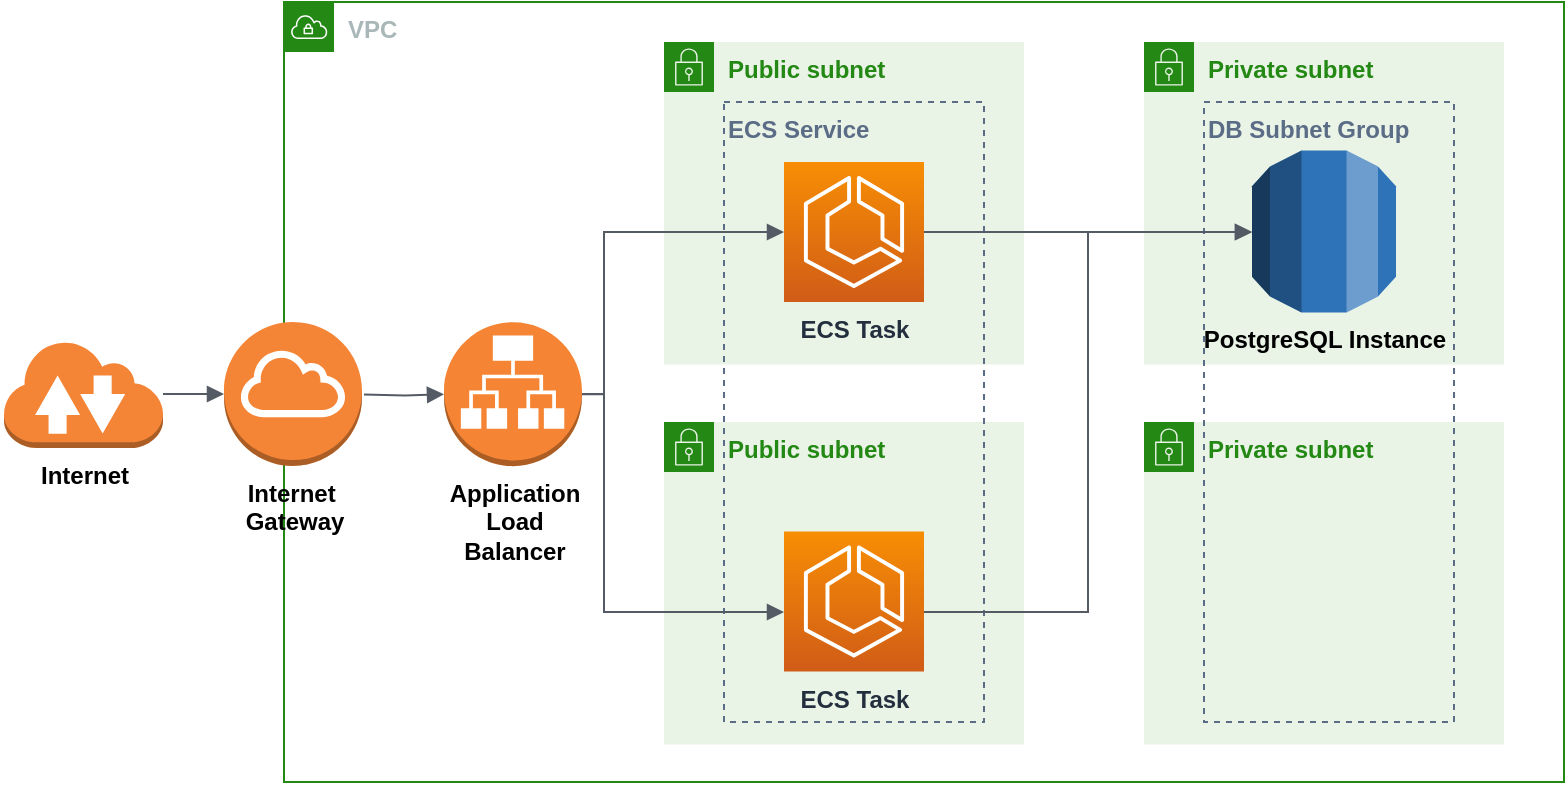 <mxfile version="13.0.9" type="device"><diagram id="Ht1M8jgEwFfnCIfOTk4-" name="Page-1"><mxGraphModel dx="1355" dy="774" grid="1" gridSize="10" guides="1" tooltips="1" connect="1" arrows="1" fold="1" page="1" pageScale="1" pageWidth="1169" pageHeight="827" math="0" shadow="0"><root><mxCell id="0"/><mxCell id="1" parent="0"/><mxCell id="LguBzq20mVssbIzCaT-j-1" value="Public subnet" style="points=[[0,0],[0.25,0],[0.5,0],[0.75,0],[1,0],[1,0.25],[1,0.5],[1,0.75],[1,1],[0.75,1],[0.5,1],[0.25,1],[0,1],[0,0.75],[0,0.5],[0,0.25]];outlineConnect=0;gradientColor=none;html=1;whiteSpace=wrap;fontSize=12;fontStyle=1;shape=mxgraph.aws4.group;grIcon=mxgraph.aws4.group_security_group;grStroke=0;strokeColor=#248814;fillColor=#E9F3E6;verticalAlign=top;align=left;spacingLeft=30;fontColor=#248814;dashed=0;" vertex="1" parent="1"><mxGeometry x="350" y="310" width="180" height="161.25" as="geometry"/></mxCell><mxCell id="hec2xzI7WDzbk64Mdq_b-20" value="VPC" style="points=[[0,0],[0.25,0],[0.5,0],[0.75,0],[1,0],[1,0.25],[1,0.5],[1,0.75],[1,1],[0.75,1],[0.5,1],[0.25,1],[0,1],[0,0.75],[0,0.5],[0,0.25]];outlineConnect=0;gradientColor=none;html=1;whiteSpace=wrap;fontSize=12;fontStyle=1;shape=mxgraph.aws4.group;grIcon=mxgraph.aws4.group_vpc;strokeColor=#248814;fillColor=none;verticalAlign=top;align=left;spacingLeft=30;fontColor=#AAB7B8;dashed=0;" parent="1" vertex="1"><mxGeometry x="160" y="100" width="640" height="390" as="geometry"/></mxCell><mxCell id="LguBzq20mVssbIzCaT-j-4" value="Private subnet" style="points=[[0,0],[0.25,0],[0.5,0],[0.75,0],[1,0],[1,0.25],[1,0.5],[1,0.75],[1,1],[0.75,1],[0.5,1],[0.25,1],[0,1],[0,0.75],[0,0.5],[0,0.25]];outlineConnect=0;gradientColor=none;html=1;whiteSpace=wrap;fontSize=12;fontStyle=1;shape=mxgraph.aws4.group;grIcon=mxgraph.aws4.group_security_group;grStroke=0;strokeColor=#248814;fillColor=#E9F3E6;verticalAlign=top;align=left;spacingLeft=30;fontColor=#248814;dashed=0;" vertex="1" parent="1"><mxGeometry x="590" y="310" width="180" height="161.25" as="geometry"/></mxCell><mxCell id="xluF_eOvH4yYqtbUzeGu-1" value="Private subnet" style="points=[[0,0],[0.25,0],[0.5,0],[0.75,0],[1,0],[1,0.25],[1,0.5],[1,0.75],[1,1],[0.75,1],[0.5,1],[0.25,1],[0,1],[0,0.75],[0,0.5],[0,0.25]];outlineConnect=0;gradientColor=none;html=1;whiteSpace=wrap;fontSize=12;fontStyle=1;shape=mxgraph.aws4.group;grIcon=mxgraph.aws4.group_security_group;grStroke=0;strokeColor=#248814;fillColor=#E9F3E6;verticalAlign=top;align=left;spacingLeft=30;fontColor=#248814;dashed=0;" parent="1" vertex="1"><mxGeometry x="590" y="120" width="180" height="161.25" as="geometry"/></mxCell><mxCell id="LguBzq20mVssbIzCaT-j-5" value="DB Subnet Group" style="fillColor=none;strokeColor=#5A6C86;dashed=1;verticalAlign=top;fontStyle=1;fontColor=#5A6C86;align=left;" vertex="1" parent="1"><mxGeometry x="620" y="150" width="125" height="310" as="geometry"/></mxCell><mxCell id="hec2xzI7WDzbk64Mdq_b-3" value="Public subnet" style="points=[[0,0],[0.25,0],[0.5,0],[0.75,0],[1,0],[1,0.25],[1,0.5],[1,0.75],[1,1],[0.75,1],[0.5,1],[0.25,1],[0,1],[0,0.75],[0,0.5],[0,0.25]];outlineConnect=0;gradientColor=none;html=1;whiteSpace=wrap;fontSize=12;fontStyle=1;shape=mxgraph.aws4.group;grIcon=mxgraph.aws4.group_security_group;grStroke=0;strokeColor=#248814;fillColor=#E9F3E6;verticalAlign=top;align=left;spacingLeft=30;fontColor=#248814;dashed=0;" parent="1" vertex="1"><mxGeometry x="350" y="120" width="180" height="161.25" as="geometry"/></mxCell><mxCell id="hec2xzI7WDzbk64Mdq_b-17" value="ECS Service" style="fillColor=none;strokeColor=#5A6C86;dashed=1;verticalAlign=top;fontStyle=1;fontColor=#5A6C86;align=left;" parent="1" vertex="1"><mxGeometry x="380" y="150" width="130" height="310" as="geometry"/></mxCell><mxCell id="hec2xzI7WDzbk64Mdq_b-5" value="&lt;b&gt;Application&lt;br&gt;Load&lt;br&gt;Balancer&lt;/b&gt;" style="outlineConnect=0;dashed=0;verticalLabelPosition=bottom;verticalAlign=top;align=center;html=1;shape=mxgraph.aws3.application_load_balancer;fillColor=#F58534;gradientColor=none;" parent="1" vertex="1"><mxGeometry x="240" y="260.13" width="69" height="72" as="geometry"/></mxCell><mxCell id="hec2xzI7WDzbk64Mdq_b-8" value="&lt;b&gt;Internet&amp;nbsp;&lt;br&gt;Gateway&lt;/b&gt;" style="outlineConnect=0;dashed=0;verticalLabelPosition=bottom;verticalAlign=top;align=center;html=1;shape=mxgraph.aws3.internet_gateway;fillColor=#F58536;gradientColor=none;" parent="1" vertex="1"><mxGeometry x="130" y="260" width="69" height="72" as="geometry"/></mxCell><mxCell id="hec2xzI7WDzbk64Mdq_b-9" value="ECS Task" style="outlineConnect=0;fontColor=#232F3E;gradientColor=#F78E04;gradientDirection=north;fillColor=#D05C17;strokeColor=#ffffff;dashed=0;verticalLabelPosition=bottom;verticalAlign=top;align=center;html=1;fontSize=12;fontStyle=1;aspect=fixed;shape=mxgraph.aws4.resourceIcon;resIcon=mxgraph.aws4.ecs;" parent="1" vertex="1"><mxGeometry x="410" y="180" width="70" height="70" as="geometry"/></mxCell><mxCell id="hec2xzI7WDzbk64Mdq_b-23" value="" style="edgeStyle=orthogonalEdgeStyle;html=1;endArrow=block;elbow=vertical;startArrow=none;endFill=1;strokeColor=#545B64;rounded=0;entryX=0;entryY=0.5;entryDx=0;entryDy=0;entryPerimeter=0;" parent="1" source="hec2xzI7WDzbk64Mdq_b-29" target="hec2xzI7WDzbk64Mdq_b-8" edge="1"><mxGeometry width="100" relative="1" as="geometry"><mxPoint x="90" y="296.25" as="sourcePoint"/><mxPoint x="120" y="381.25" as="targetPoint"/></mxGeometry></mxCell><mxCell id="hec2xzI7WDzbk64Mdq_b-26" value="" style="edgeStyle=orthogonalEdgeStyle;html=1;endArrow=block;elbow=vertical;startArrow=none;endFill=1;strokeColor=#545B64;rounded=0;entryX=0;entryY=0.5;entryDx=0;entryDy=0;entryPerimeter=0;" parent="1" target="hec2xzI7WDzbk64Mdq_b-5" edge="1"><mxGeometry width="100" relative="1" as="geometry"><mxPoint x="200" y="296.25" as="sourcePoint"/><mxPoint x="180" y="391.25" as="targetPoint"/></mxGeometry></mxCell><mxCell id="hec2xzI7WDzbk64Mdq_b-28" value="" style="edgeStyle=orthogonalEdgeStyle;html=1;endArrow=block;elbow=vertical;startArrow=none;endFill=1;strokeColor=#545B64;rounded=0;" parent="1" target="hec2xzI7WDzbk64Mdq_b-9" edge="1"><mxGeometry width="100" relative="1" as="geometry"><mxPoint x="309" y="296" as="sourcePoint"/><mxPoint x="455" y="340.0" as="targetPoint"/><Array as="points"><mxPoint x="320" y="296"/><mxPoint x="320" y="215"/></Array></mxGeometry></mxCell><mxCell id="hec2xzI7WDzbk64Mdq_b-29" value="&lt;b&gt;Internet&lt;/b&gt;" style="outlineConnect=0;dashed=0;verticalLabelPosition=bottom;verticalAlign=top;align=center;html=1;shape=mxgraph.aws3.internet_2;fillColor=#F58536;gradientColor=none;shadow=0;strokeWidth=3;" parent="1" vertex="1"><mxGeometry x="20" y="269" width="79.5" height="54" as="geometry"/></mxCell><mxCell id="xluF_eOvH4yYqtbUzeGu-2" value="&lt;b&gt;PostgreSQL Instance&lt;/b&gt;" style="outlineConnect=0;dashed=0;verticalLabelPosition=bottom;verticalAlign=top;align=center;html=1;shape=mxgraph.aws3.rds;fillColor=#2E73B8;gradientColor=none;" parent="1" vertex="1"><mxGeometry x="644" y="174.25" width="72" height="81" as="geometry"/></mxCell><mxCell id="xluF_eOvH4yYqtbUzeGu-3" value="" style="edgeStyle=orthogonalEdgeStyle;html=1;endArrow=block;elbow=vertical;startArrow=none;endFill=1;strokeColor=#545B64;rounded=0;" parent="1" source="hec2xzI7WDzbk64Mdq_b-9" target="xluF_eOvH4yYqtbUzeGu-2" edge="1"><mxGeometry width="100" relative="1" as="geometry"><mxPoint x="319" y="224.88" as="sourcePoint"/><mxPoint x="610" y="215" as="targetPoint"/><Array as="points"><mxPoint x="520" y="215"/><mxPoint x="520" y="215"/></Array></mxGeometry></mxCell><mxCell id="LguBzq20mVssbIzCaT-j-3" value="ECS Task" style="outlineConnect=0;fontColor=#232F3E;gradientColor=#F78E04;gradientDirection=north;fillColor=#D05C17;strokeColor=#ffffff;dashed=0;verticalLabelPosition=bottom;verticalAlign=top;align=center;html=1;fontSize=12;fontStyle=1;aspect=fixed;shape=mxgraph.aws4.resourceIcon;resIcon=mxgraph.aws4.ecs;" vertex="1" parent="1"><mxGeometry x="410" y="364.69" width="70" height="70" as="geometry"/></mxCell><mxCell id="LguBzq20mVssbIzCaT-j-6" value="" style="edgeStyle=orthogonalEdgeStyle;html=1;endArrow=block;elbow=vertical;startArrow=none;endFill=1;strokeColor=#545B64;rounded=0;exitX=1;exitY=0.5;exitDx=0;exitDy=0;exitPerimeter=0;" edge="1" parent="1" source="hec2xzI7WDzbk64Mdq_b-5" target="LguBzq20mVssbIzCaT-j-3"><mxGeometry width="100" relative="1" as="geometry"><mxPoint x="319" y="306" as="sourcePoint"/><mxPoint x="420" y="225" as="targetPoint"/><Array as="points"><mxPoint x="320" y="296"/><mxPoint x="320" y="405"/></Array></mxGeometry></mxCell><mxCell id="LguBzq20mVssbIzCaT-j-7" value="" style="edgeStyle=orthogonalEdgeStyle;html=1;endArrow=block;elbow=vertical;startArrow=none;endFill=1;strokeColor=#545B64;rounded=0;entryX=0;entryY=0.5;entryDx=0;entryDy=0;entryPerimeter=0;" edge="1" parent="1" source="LguBzq20mVssbIzCaT-j-3" target="xluF_eOvH4yYqtbUzeGu-2"><mxGeometry width="100" relative="1" as="geometry"><mxPoint x="490.0" y="225.034" as="sourcePoint"/><mxPoint x="654" y="224.69" as="targetPoint"/><Array as="points"><mxPoint x="562" y="405"/><mxPoint x="562" y="215"/><mxPoint x="644" y="215"/></Array></mxGeometry></mxCell></root></mxGraphModel></diagram></mxfile>